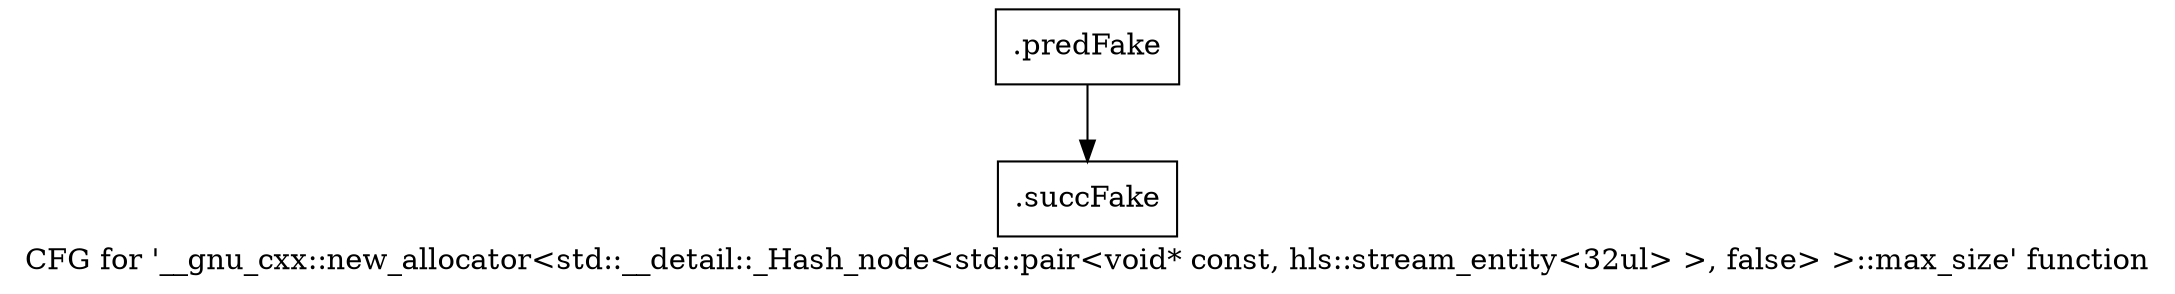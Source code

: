 digraph "CFG for '__gnu_cxx::new_allocator\<std::__detail::_Hash_node\<std::pair\<void* const, hls::stream_entity\<32ul\> \>, false\> \>::max_size' function" {
	label="CFG for '__gnu_cxx::new_allocator\<std::__detail::_Hash_node\<std::pair\<void* const, hls::stream_entity\<32ul\> \>, false\> \>::max_size' function";

	Node0x594a360 [shape=record,filename="",linenumber="",label="{.predFake}"];
	Node0x594a360 -> Node0x60a4f00[ callList="" memoryops="" filename="/mnt/xilinx/Vitis_HLS/2021.2/tps/lnx64/gcc-6.2.0/lib/gcc/x86_64-pc-linux-gnu/6.2.0/../../../../include/c++/6.2.0/ext/new_allocator.h" execusionnum="1"];
	Node0x60a4f00 [shape=record,filename="/mnt/xilinx/Vitis_HLS/2021.2/tps/lnx64/gcc-6.2.0/lib/gcc/x86_64-pc-linux-gnu/6.2.0/../../../../include/c++/6.2.0/ext/new_allocator.h",linenumber="114",label="{.succFake}"];
}
